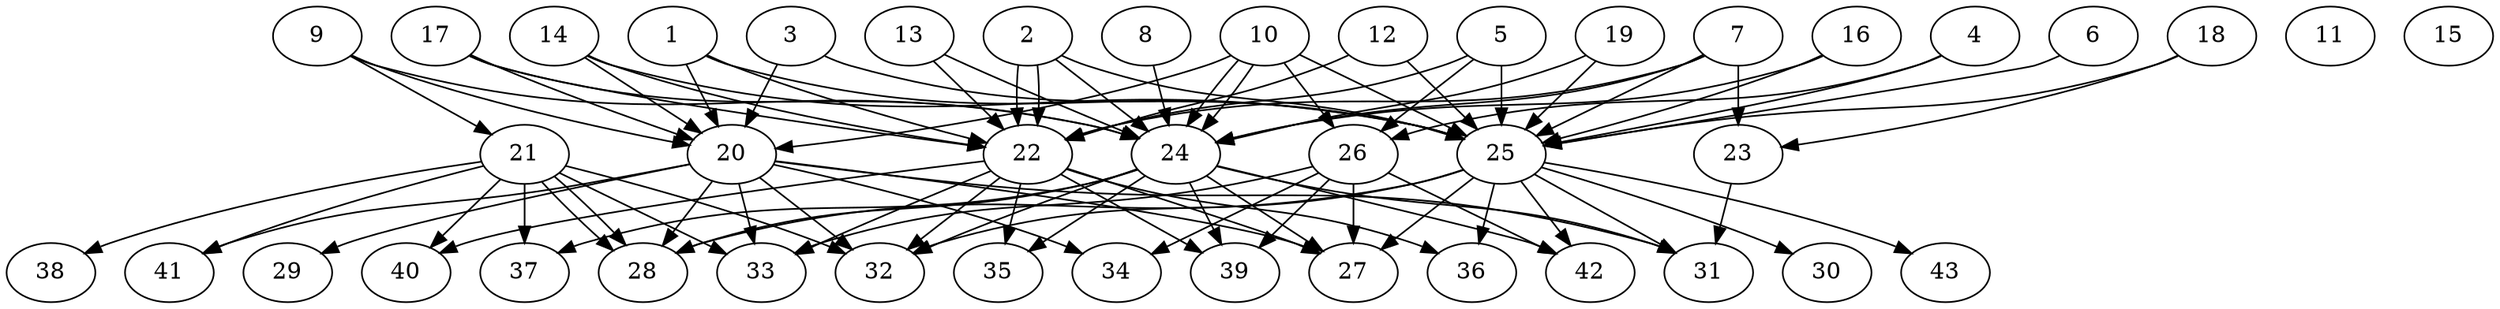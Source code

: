// DAG (tier=3-complex, mode=data, n=43, ccr=0.521, fat=0.736, density=0.673, regular=0.381, jump=0.318, mindata=4194304, maxdata=33554432)
// DAG automatically generated by daggen at Sun Aug 24 16:33:35 2025
// /home/ermia/Project/Environments/daggen/bin/daggen --dot --ccr 0.521 --fat 0.736 --regular 0.381 --density 0.673 --jump 0.318 --mindata 4194304 --maxdata 33554432 -n 43 
digraph G {
  1 [size="93033571811328000000", alpha="0.08", expect_size="46516785905664000000"]
  1 -> 20 [size ="164254187520000"]
  1 -> 22 [size ="164254187520000"]
  1 -> 25 [size ="164254187520000"]
  2 [size="71841567078286592", alpha="0.18", expect_size="35920783539143296"]
  2 -> 22 [size ="1927153914478592"]
  2 -> 22 [size ="1927153914478592"]
  2 -> 24 [size ="1927153914478592"]
  2 -> 25 [size ="1927153914478592"]
  3 [size="10797552455163392000", alpha="0.09", expect_size="5398776227581696000"]
  3 -> 20 [size ="3605208642879488"]
  3 -> 25 [size ="3605208642879488"]
  4 [size="9963824139638518317056", alpha="0.07", expect_size="4981912069819259158528"]
  4 -> 25 [size ="3704310273671168"]
  4 -> 26 [size ="3704310273671168"]
  5 [size="6879149053130934272", alpha="0.18", expect_size="3439574526565467136"]
  5 -> 22 [size ="4190673418846208"]
  5 -> 25 [size ="4190673418846208"]
  5 -> 26 [size ="4190673418846208"]
  6 [size="3984566316026594066432", alpha="0.18", expect_size="1992283158013297033216"]
  6 -> 25 [size ="2010684946644992"]
  7 [size="1742358689590956544", alpha="0.11", expect_size="871179344795478272"]
  7 -> 22 [size ="680534623649792"]
  7 -> 23 [size ="680534623649792"]
  7 -> 24 [size ="680534623649792"]
  7 -> 25 [size ="680534623649792"]
  8 [size="9794102414783666978816", alpha="0.12", expect_size="4897051207391833489408"]
  8 -> 24 [size ="3662124299583488"]
  9 [size="536966504081687936", alpha="0.11", expect_size="268483252040843968"]
  9 -> 20 [size ="572889044615168"]
  9 -> 21 [size ="572889044615168"]
  9 -> 24 [size ="572889044615168"]
  10 [size="10954587004386770944", alpha="0.06", expect_size="5477293502193385472"]
  10 -> 20 [size ="5419241163456512"]
  10 -> 24 [size ="5419241163456512"]
  10 -> 24 [size ="5419241163456512"]
  10 -> 25 [size ="5419241163456512"]
  10 -> 26 [size ="5419241163456512"]
  11 [size="8259263367663845376000", alpha="0.03", expect_size="4129631683831922688000"]
  12 [size="18874263930796008013824", alpha="0.08", expect_size="9437131965398004006912"]
  12 -> 22 [size ="5671135224004608"]
  12 -> 25 [size ="5671135224004608"]
  13 [size="123255592516857856", alpha="0.17", expect_size="61627796258428928"]
  13 -> 22 [size ="2560503817699328"]
  13 -> 24 [size ="2560503817699328"]
  14 [size="3978392683065561317376", alpha="0.11", expect_size="1989196341532780658688"]
  14 -> 20 [size ="2008607524651008"]
  14 -> 22 [size ="2008607524651008"]
  14 -> 25 [size ="2008607524651008"]
  15 [size="8029995012550714368", alpha="0.05", expect_size="4014997506275357184"]
  16 [size="4054460325743770468352", alpha="0.11", expect_size="2027230162871885234176"]
  16 -> 24 [size ="2034129931599872"]
  16 -> 25 [size ="2034129931599872"]
  17 [size="14477230294742727655424", alpha="0.09", expect_size="7238615147371363827712"]
  17 -> 20 [size ="4752042421649408"]
  17 -> 22 [size ="4752042421649408"]
  17 -> 24 [size ="4752042421649408"]
  18 [size="3414878699542944768", alpha="0.19", expect_size="1707439349771472384"]
  18 -> 23 [size ="2033607455539200"]
  18 -> 25 [size ="2033607455539200"]
  19 [size="138275778067235760", alpha="0.07", expect_size="69137889033617880"]
  19 -> 24 [size ="3578823652147200"]
  19 -> 25 [size ="3578823652147200"]
  20 [size="8672662128348842950656", alpha="0.00", expect_size="4336331064174421475328"]
  20 -> 27 [size ="3376952396218368"]
  20 -> 28 [size ="3376952396218368"]
  20 -> 29 [size ="3376952396218368"]
  20 -> 31 [size ="3376952396218368"]
  20 -> 32 [size ="3376952396218368"]
  20 -> 33 [size ="3376952396218368"]
  20 -> 34 [size ="3376952396218368"]
  20 -> 41 [size ="3376952396218368"]
  21 [size="1808057570137003261952", alpha="0.13", expect_size="904028785068501630976"]
  21 -> 28 [size ="1187311907766272"]
  21 -> 28 [size ="1187311907766272"]
  21 -> 32 [size ="1187311907766272"]
  21 -> 33 [size ="1187311907766272"]
  21 -> 37 [size ="1187311907766272"]
  21 -> 38 [size ="1187311907766272"]
  21 -> 40 [size ="1187311907766272"]
  21 -> 41 [size ="1187311907766272"]
  22 [size="15296273932261027840", alpha="0.10", expect_size="7648136966130513920"]
  22 -> 27 [size ="6941911088627712"]
  22 -> 32 [size ="6941911088627712"]
  22 -> 33 [size ="6941911088627712"]
  22 -> 35 [size ="6941911088627712"]
  22 -> 36 [size ="6941911088627712"]
  22 -> 39 [size ="6941911088627712"]
  22 -> 40 [size ="6941911088627712"]
  23 [size="947081875032707840", alpha="0.12", expect_size="473540937516353920"]
  23 -> 31 [size ="706158264320000"]
  24 [size="273622593723233728", alpha="0.11", expect_size="136811296861616864"]
  24 -> 27 [size ="6669537348943872"]
  24 -> 28 [size ="6669537348943872"]
  24 -> 31 [size ="6669537348943872"]
  24 -> 32 [size ="6669537348943872"]
  24 -> 35 [size ="6669537348943872"]
  24 -> 37 [size ="6669537348943872"]
  24 -> 39 [size ="6669537348943872"]
  24 -> 42 [size ="6669537348943872"]
  25 [size="39024585334853440", alpha="0.16", expect_size="19512292667426720"]
  25 -> 27 [size ="2033085046587392"]
  25 -> 28 [size ="2033085046587392"]
  25 -> 30 [size ="2033085046587392"]
  25 -> 31 [size ="2033085046587392"]
  25 -> 32 [size ="2033085046587392"]
  25 -> 36 [size ="2033085046587392"]
  25 -> 42 [size ="2033085046587392"]
  25 -> 43 [size ="2033085046587392"]
  26 [size="14290089714497521451008", alpha="0.05", expect_size="7145044857248760725504"]
  26 -> 27 [size ="4711002021036032"]
  26 -> 33 [size ="4711002021036032"]
  26 -> 34 [size ="4711002021036032"]
  26 -> 39 [size ="4711002021036032"]
  26 -> 42 [size ="4711002021036032"]
  27 [size="60998782352985280", alpha="0.16", expect_size="30499391176492640"]
  28 [size="3679973357188328456192", alpha="0.13", expect_size="1839986678594164228096"]
  29 [size="98129307143416784", alpha="0.05", expect_size="49064653571708392"]
  30 [size="73780124727051392", alpha="0.11", expect_size="36890062363525696"]
  31 [size="14929808823045554176", alpha="0.16", expect_size="7464904411522777088"]
  32 [size="10190936921232448", alpha="0.10", expect_size="5095468460616224"]
  33 [size="56064783459968288", alpha="0.03", expect_size="28032391729984144"]
  34 [size="35435656596858259636224", alpha="0.05", expect_size="17717828298429129818112"]
  35 [size="27776283094024192000000", alpha="0.05", expect_size="13888141547012096000000"]
  36 [size="96740070378565168", alpha="0.15", expect_size="48370035189282584"]
  37 [size="89174436527176928", alpha="0.00", expect_size="44587218263588464"]
  38 [size="15987580307256311808", alpha="0.15", expect_size="7993790153628155904"]
  39 [size="2196318662444676284416", alpha="0.08", expect_size="1098159331222338142208"]
  40 [size="32582752236409353928704", alpha="0.08", expect_size="16291376118204676964352"]
  41 [size="314627358205056909312", alpha="0.01", expect_size="157313679102528454656"]
  42 [size="83863543503977296", alpha="0.04", expect_size="41931771751988648"]
  43 [size="11328846951895097344", alpha="0.06", expect_size="5664423475947548672"]
}